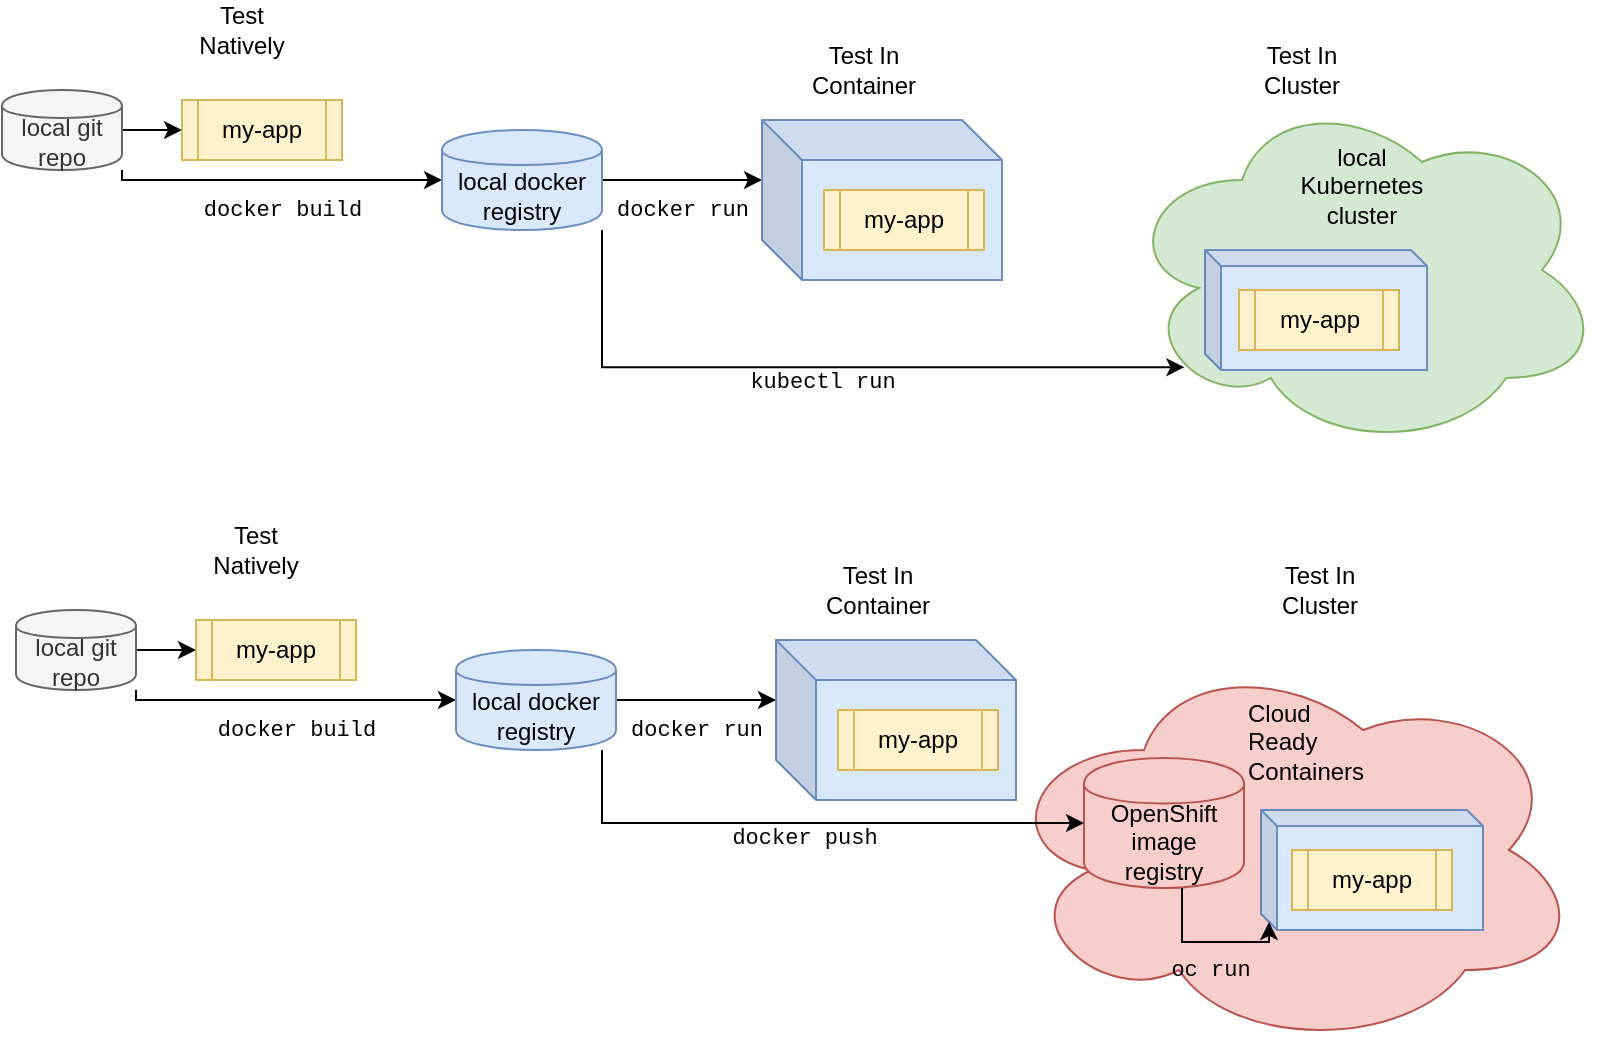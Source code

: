 <mxfile version="12.4.2" type="device" pages="1"><diagram id="sSb1D35aVur8qzZogeQQ" name="Page-1"><mxGraphModel dx="1106" dy="765" grid="1" gridSize="10" guides="1" tooltips="1" connect="1" arrows="1" fold="1" page="1" pageScale="1" pageWidth="827" pageHeight="1169" math="0" shadow="0"><root><mxCell id="0"/><mxCell id="1" parent="0"/><mxCell id="z7NFIR4fijr_aHsbpOK3-10" style="edgeStyle=orthogonalEdgeStyle;rounded=0;orthogonalLoop=1;jettySize=auto;html=1;entryX=0;entryY=0.5;entryDx=0;entryDy=0;" edge="1" parent="1" source="z7NFIR4fijr_aHsbpOK3-4" target="z7NFIR4fijr_aHsbpOK3-5"><mxGeometry relative="1" as="geometry"/></mxCell><mxCell id="z7NFIR4fijr_aHsbpOK3-11" value="docker build" style="edgeStyle=orthogonalEdgeStyle;rounded=0;orthogonalLoop=1;jettySize=auto;html=1;fontFamily=Courier New;" edge="1" parent="1" source="z7NFIR4fijr_aHsbpOK3-4" target="z7NFIR4fijr_aHsbpOK3-7"><mxGeometry x="0.03" y="-15" relative="1" as="geometry"><Array as="points"><mxPoint x="140" y="165"/></Array><mxPoint as="offset"/></mxGeometry></mxCell><mxCell id="z7NFIR4fijr_aHsbpOK3-4" value="local git repo" style="shape=cylinder;whiteSpace=wrap;html=1;boundedLbl=1;backgroundOutline=1;fillColor=#f5f5f5;strokeColor=#666666;fontColor=#333333;" vertex="1" parent="1"><mxGeometry x="80" y="120" width="60" height="40" as="geometry"/></mxCell><mxCell id="z7NFIR4fijr_aHsbpOK3-5" value="my-app" style="shape=process;whiteSpace=wrap;html=1;backgroundOutline=1;fillColor=#fff2cc;strokeColor=#d6b656;" vertex="1" parent="1"><mxGeometry x="170" y="125" width="80" height="30" as="geometry"/></mxCell><mxCell id="z7NFIR4fijr_aHsbpOK3-6" value="Test Natively" style="text;html=1;strokeColor=none;fillColor=none;align=center;verticalAlign=middle;whiteSpace=wrap;rounded=0;" vertex="1" parent="1"><mxGeometry x="180" y="80" width="40" height="20" as="geometry"/></mxCell><mxCell id="z7NFIR4fijr_aHsbpOK3-14" value="docker run" style="edgeStyle=orthogonalEdgeStyle;rounded=0;orthogonalLoop=1;jettySize=auto;html=1;entryX=0;entryY=0;entryDx=0;entryDy=30;entryPerimeter=0;fontFamily=Courier New;" edge="1" parent="1" source="z7NFIR4fijr_aHsbpOK3-7" target="z7NFIR4fijr_aHsbpOK3-9"><mxGeometry y="-15" relative="1" as="geometry"><mxPoint as="offset"/></mxGeometry></mxCell><mxCell id="z7NFIR4fijr_aHsbpOK3-7" value="local docker&lt;br&gt;registry" style="shape=cylinder;whiteSpace=wrap;html=1;boundedLbl=1;backgroundOutline=1;fillColor=#dae8fc;strokeColor=#6c8ebf;" vertex="1" parent="1"><mxGeometry x="300" y="140" width="80" height="50" as="geometry"/></mxCell><mxCell id="z7NFIR4fijr_aHsbpOK3-9" value="" style="shape=cube;whiteSpace=wrap;html=1;boundedLbl=1;backgroundOutline=1;darkOpacity=0.05;darkOpacity2=0.1;fillColor=#dae8fc;strokeColor=#6c8ebf;" vertex="1" parent="1"><mxGeometry x="460" y="135" width="120" height="80" as="geometry"/></mxCell><mxCell id="z7NFIR4fijr_aHsbpOK3-12" value="Test In Container" style="text;html=1;strokeColor=none;fillColor=none;align=center;verticalAlign=middle;whiteSpace=wrap;rounded=0;" vertex="1" parent="1"><mxGeometry x="491" y="100" width="40" height="20" as="geometry"/></mxCell><mxCell id="z7NFIR4fijr_aHsbpOK3-13" value="my-app" style="shape=process;whiteSpace=wrap;html=1;backgroundOutline=1;fillColor=#fff2cc;strokeColor=#d6b656;" vertex="1" parent="1"><mxGeometry x="491" y="170" width="80" height="30" as="geometry"/></mxCell><mxCell id="z7NFIR4fijr_aHsbpOK3-15" value="local&lt;br&gt;Kubernetes&lt;br&gt;cluster" style="ellipse;shape=cloud;whiteSpace=wrap;html=1;verticalAlign=top;spacingTop=20;fillColor=#d5e8d4;strokeColor=#82b366;" vertex="1" parent="1"><mxGeometry x="640" y="120" width="240" height="180" as="geometry"/></mxCell><mxCell id="z7NFIR4fijr_aHsbpOK3-16" value="kubectl run" style="edgeStyle=orthogonalEdgeStyle;rounded=0;orthogonalLoop=1;jettySize=auto;html=1;entryX=0.13;entryY=0.77;entryDx=0;entryDy=0;entryPerimeter=0;fontFamily=Courier New;" edge="1" parent="1" source="z7NFIR4fijr_aHsbpOK3-7" target="z7NFIR4fijr_aHsbpOK3-15"><mxGeometry x="-0.008" y="-7" relative="1" as="geometry"><Array as="points"><mxPoint x="380" y="259"/></Array><mxPoint as="offset"/></mxGeometry></mxCell><mxCell id="z7NFIR4fijr_aHsbpOK3-19" value="Test In Cluster" style="text;html=1;strokeColor=none;fillColor=none;align=center;verticalAlign=middle;whiteSpace=wrap;rounded=0;" vertex="1" parent="1"><mxGeometry x="710" y="100" width="40" height="20" as="geometry"/></mxCell><mxCell id="z7NFIR4fijr_aHsbpOK3-20" style="edgeStyle=orthogonalEdgeStyle;rounded=0;orthogonalLoop=1;jettySize=auto;html=1;entryX=0;entryY=0.5;entryDx=0;entryDy=0;" edge="1" source="z7NFIR4fijr_aHsbpOK3-22" target="z7NFIR4fijr_aHsbpOK3-23" parent="1"><mxGeometry relative="1" as="geometry"/></mxCell><mxCell id="z7NFIR4fijr_aHsbpOK3-21" value="docker build" style="edgeStyle=orthogonalEdgeStyle;rounded=0;orthogonalLoop=1;jettySize=auto;html=1;fontFamily=Courier New;" edge="1" source="z7NFIR4fijr_aHsbpOK3-22" target="z7NFIR4fijr_aHsbpOK3-26" parent="1"><mxGeometry x="0.03" y="-15" relative="1" as="geometry"><Array as="points"><mxPoint x="147" y="425"/></Array><mxPoint as="offset"/></mxGeometry></mxCell><mxCell id="z7NFIR4fijr_aHsbpOK3-22" value="local git repo" style="shape=cylinder;whiteSpace=wrap;html=1;boundedLbl=1;backgroundOutline=1;fillColor=#f5f5f5;strokeColor=#666666;fontColor=#333333;" vertex="1" parent="1"><mxGeometry x="87" y="380" width="60" height="40" as="geometry"/></mxCell><mxCell id="z7NFIR4fijr_aHsbpOK3-23" value="my-app" style="shape=process;whiteSpace=wrap;html=1;backgroundOutline=1;fillColor=#fff2cc;strokeColor=#d6b656;" vertex="1" parent="1"><mxGeometry x="177" y="385" width="80" height="30" as="geometry"/></mxCell><mxCell id="z7NFIR4fijr_aHsbpOK3-24" value="Test Natively" style="text;html=1;strokeColor=none;fillColor=none;align=center;verticalAlign=middle;whiteSpace=wrap;rounded=0;" vertex="1" parent="1"><mxGeometry x="187" y="340" width="40" height="20" as="geometry"/></mxCell><mxCell id="z7NFIR4fijr_aHsbpOK3-25" value="docker run" style="edgeStyle=orthogonalEdgeStyle;rounded=0;orthogonalLoop=1;jettySize=auto;html=1;entryX=0;entryY=0;entryDx=0;entryDy=30;entryPerimeter=0;fontFamily=Courier New;" edge="1" source="z7NFIR4fijr_aHsbpOK3-26" target="z7NFIR4fijr_aHsbpOK3-27" parent="1"><mxGeometry y="-15" relative="1" as="geometry"><mxPoint as="offset"/></mxGeometry></mxCell><mxCell id="z7NFIR4fijr_aHsbpOK3-26" value="local docker&lt;br&gt;registry" style="shape=cylinder;whiteSpace=wrap;html=1;boundedLbl=1;backgroundOutline=1;fillColor=#dae8fc;strokeColor=#6c8ebf;" vertex="1" parent="1"><mxGeometry x="307" y="400" width="80" height="50" as="geometry"/></mxCell><mxCell id="z7NFIR4fijr_aHsbpOK3-27" value="" style="shape=cube;whiteSpace=wrap;html=1;boundedLbl=1;backgroundOutline=1;darkOpacity=0.05;darkOpacity2=0.1;fillColor=#dae8fc;strokeColor=#6c8ebf;" vertex="1" parent="1"><mxGeometry x="467" y="395" width="120" height="80" as="geometry"/></mxCell><mxCell id="z7NFIR4fijr_aHsbpOK3-28" value="Test In Container" style="text;html=1;strokeColor=none;fillColor=none;align=center;verticalAlign=middle;whiteSpace=wrap;rounded=0;" vertex="1" parent="1"><mxGeometry x="498" y="360" width="40" height="20" as="geometry"/></mxCell><mxCell id="z7NFIR4fijr_aHsbpOK3-29" value="my-app" style="shape=process;whiteSpace=wrap;html=1;backgroundOutline=1;fillColor=#fff2cc;strokeColor=#d6b656;" vertex="1" parent="1"><mxGeometry x="498" y="430" width="80" height="30" as="geometry"/></mxCell><mxCell id="z7NFIR4fijr_aHsbpOK3-30" value="Cloud &lt;br&gt;Ready&amp;nbsp;&lt;br&gt;&lt;div&gt;&lt;span&gt;Containers&lt;/span&gt;&lt;/div&gt;" style="ellipse;shape=cloud;whiteSpace=wrap;html=1;verticalAlign=top;spacingTop=18;fillColor=#f8cecc;strokeColor=#b85450;align=left;spacingLeft=123;" vertex="1" parent="1"><mxGeometry x="578" y="400" width="292" height="200" as="geometry"/></mxCell><mxCell id="z7NFIR4fijr_aHsbpOK3-32" value="Test In Cluster" style="text;html=1;strokeColor=none;fillColor=none;align=center;verticalAlign=middle;whiteSpace=wrap;rounded=0;" vertex="1" parent="1"><mxGeometry x="718.5" y="360" width="40" height="20" as="geometry"/></mxCell><mxCell id="z7NFIR4fijr_aHsbpOK3-33" value="OpenShift&lt;br&gt;image &lt;br&gt;registry" style="shape=cylinder;whiteSpace=wrap;html=1;boundedLbl=1;backgroundOutline=1;fillColor=#f8cecc;strokeColor=#b85450;" vertex="1" parent="1"><mxGeometry x="621" y="454" width="80" height="65" as="geometry"/></mxCell><mxCell id="z7NFIR4fijr_aHsbpOK3-35" value="" style="shape=cube;whiteSpace=wrap;html=1;boundedLbl=1;backgroundOutline=1;darkOpacity=0.05;darkOpacity2=0.1;size=8;fillColor=#dae8fc;strokeColor=#6c8ebf;" vertex="1" parent="1"><mxGeometry x="681.5" y="200" width="111" height="60" as="geometry"/></mxCell><mxCell id="z7NFIR4fijr_aHsbpOK3-34" value="my-app" style="shape=process;whiteSpace=wrap;html=1;backgroundOutline=1;fillColor=#fff2cc;strokeColor=#d6b656;" vertex="1" parent="1"><mxGeometry x="698.5" y="220" width="80" height="30" as="geometry"/></mxCell><mxCell id="z7NFIR4fijr_aHsbpOK3-38" value="" style="shape=cube;whiteSpace=wrap;html=1;boundedLbl=1;backgroundOutline=1;darkOpacity=0.05;darkOpacity2=0.1;size=8;fillColor=#dae8fc;strokeColor=#6c8ebf;" vertex="1" parent="1"><mxGeometry x="709.5" y="480" width="111" height="60" as="geometry"/></mxCell><mxCell id="z7NFIR4fijr_aHsbpOK3-39" value="my-app" style="shape=process;whiteSpace=wrap;html=1;backgroundOutline=1;fillColor=#fff2cc;strokeColor=#d6b656;" vertex="1" parent="1"><mxGeometry x="725" y="500" width="80" height="30" as="geometry"/></mxCell><mxCell id="z7NFIR4fijr_aHsbpOK3-31" value="docker push" style="edgeStyle=orthogonalEdgeStyle;rounded=0;orthogonalLoop=1;jettySize=auto;html=1;entryX=0;entryY=0.5;entryDx=0;entryDy=0;fontFamily=Courier New;" edge="1" source="z7NFIR4fijr_aHsbpOK3-26" target="z7NFIR4fijr_aHsbpOK3-33" parent="1"><mxGeometry x="-0.008" y="-7" relative="1" as="geometry"><Array as="points"><mxPoint x="380" y="487"/></Array><mxPoint as="offset"/></mxGeometry></mxCell><mxCell id="z7NFIR4fijr_aHsbpOK3-41" value="oc run" style="edgeStyle=orthogonalEdgeStyle;rounded=0;orthogonalLoop=1;jettySize=auto;html=1;entryX=0;entryY=0;entryDx=4;entryDy=56;entryPerimeter=0;fontFamily=Courier New;labelBackgroundColor=none;" edge="1" parent="1" source="z7NFIR4fijr_aHsbpOK3-33" target="z7NFIR4fijr_aHsbpOK3-38"><mxGeometry x="0.262" y="-17" relative="1" as="geometry"><Array as="points"><mxPoint x="670" y="546"/></Array><mxPoint x="-10" y="-3" as="offset"/></mxGeometry></mxCell></root></mxGraphModel></diagram></mxfile>